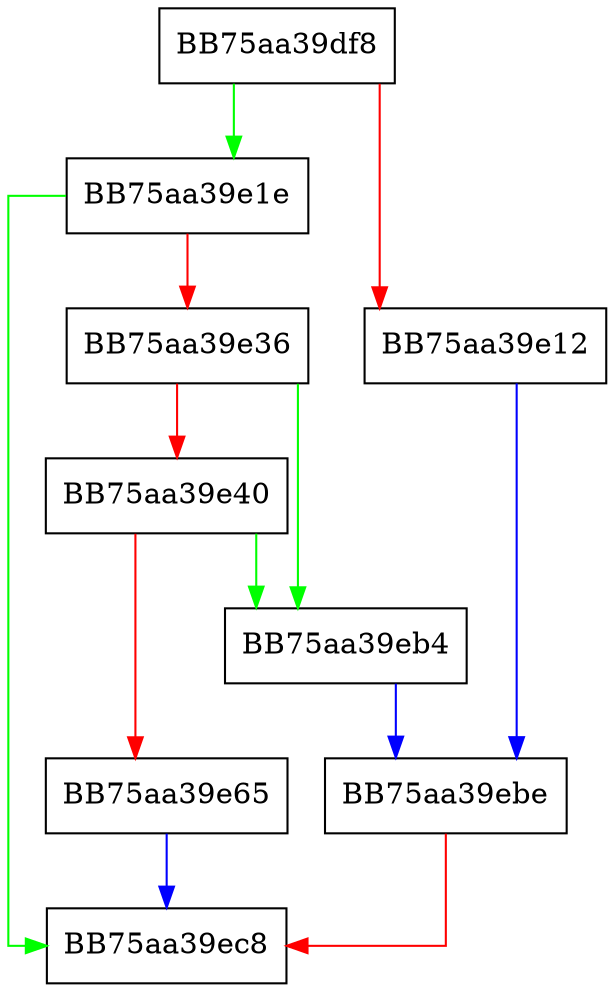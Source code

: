digraph valueOf {
  node [shape="box"];
  graph [splines=ortho];
  BB75aa39df8 -> BB75aa39e1e [color="green"];
  BB75aa39df8 -> BB75aa39e12 [color="red"];
  BB75aa39e12 -> BB75aa39ebe [color="blue"];
  BB75aa39e1e -> BB75aa39ec8 [color="green"];
  BB75aa39e1e -> BB75aa39e36 [color="red"];
  BB75aa39e36 -> BB75aa39eb4 [color="green"];
  BB75aa39e36 -> BB75aa39e40 [color="red"];
  BB75aa39e40 -> BB75aa39eb4 [color="green"];
  BB75aa39e40 -> BB75aa39e65 [color="red"];
  BB75aa39e65 -> BB75aa39ec8 [color="blue"];
  BB75aa39eb4 -> BB75aa39ebe [color="blue"];
  BB75aa39ebe -> BB75aa39ec8 [color="red"];
}